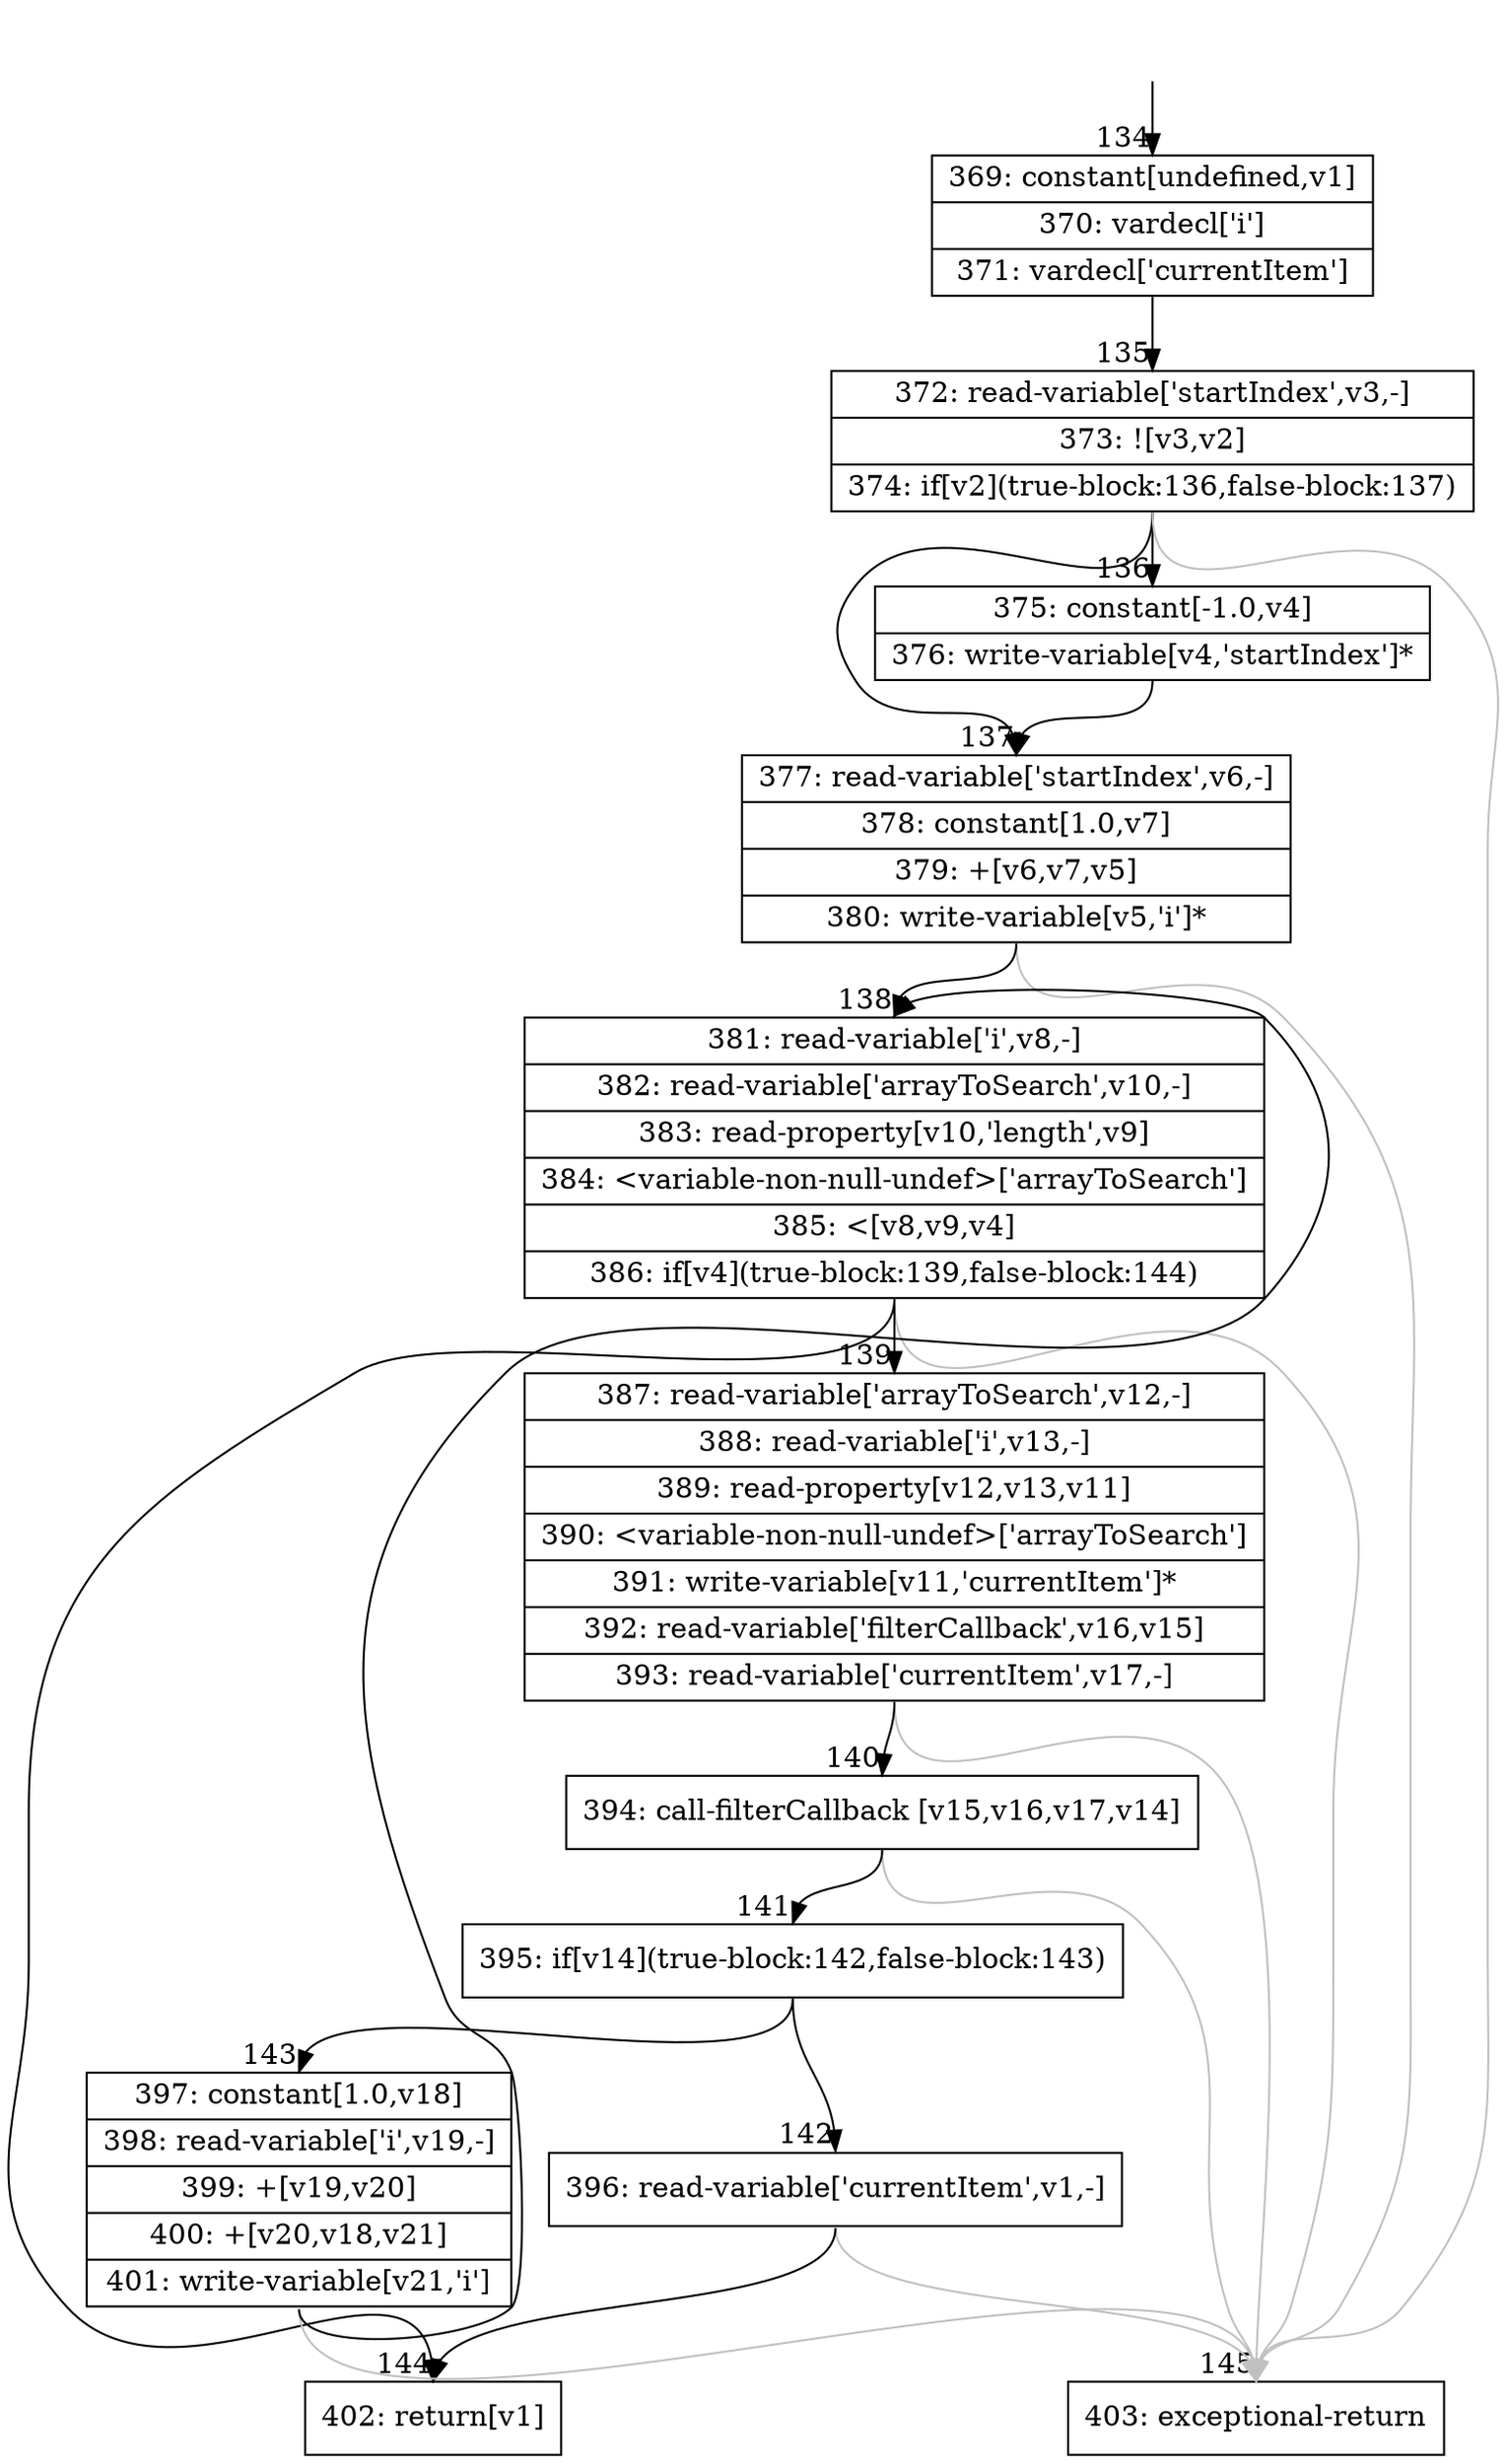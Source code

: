 digraph {
rankdir="TD"
BB_entry16[shape=none,label=""];
BB_entry16 -> BB134 [tailport=s, headport=n, headlabel="    134"]
BB134 [shape=record label="{369: constant[undefined,v1]|370: vardecl['i']|371: vardecl['currentItem']}" ] 
BB134 -> BB135 [tailport=s, headport=n, headlabel="      135"]
BB135 [shape=record label="{372: read-variable['startIndex',v3,-]|373: ![v3,v2]|374: if[v2](true-block:136,false-block:137)}" ] 
BB135 -> BB136 [tailport=s, headport=n, headlabel="      136"]
BB135 -> BB137 [tailport=s, headport=n, headlabel="      137"]
BB135 -> BB145 [tailport=s, headport=n, color=gray, headlabel="      145"]
BB136 [shape=record label="{375: constant[-1.0,v4]|376: write-variable[v4,'startIndex']*}" ] 
BB136 -> BB137 [tailport=s, headport=n]
BB137 [shape=record label="{377: read-variable['startIndex',v6,-]|378: constant[1.0,v7]|379: +[v6,v7,v5]|380: write-variable[v5,'i']*}" ] 
BB137 -> BB138 [tailport=s, headport=n, headlabel="      138"]
BB137 -> BB145 [tailport=s, headport=n, color=gray]
BB138 [shape=record label="{381: read-variable['i',v8,-]|382: read-variable['arrayToSearch',v10,-]|383: read-property[v10,'length',v9]|384: \<variable-non-null-undef\>['arrayToSearch']|385: \<[v8,v9,v4]|386: if[v4](true-block:139,false-block:144)}" ] 
BB138 -> BB139 [tailport=s, headport=n, headlabel="      139"]
BB138 -> BB144 [tailport=s, headport=n, headlabel="      144"]
BB138 -> BB145 [tailport=s, headport=n, color=gray]
BB139 [shape=record label="{387: read-variable['arrayToSearch',v12,-]|388: read-variable['i',v13,-]|389: read-property[v12,v13,v11]|390: \<variable-non-null-undef\>['arrayToSearch']|391: write-variable[v11,'currentItem']*|392: read-variable['filterCallback',v16,v15]|393: read-variable['currentItem',v17,-]}" ] 
BB139 -> BB140 [tailport=s, headport=n, headlabel="      140"]
BB139 -> BB145 [tailport=s, headport=n, color=gray]
BB140 [shape=record label="{394: call-filterCallback [v15,v16,v17,v14]}" ] 
BB140 -> BB141 [tailport=s, headport=n, headlabel="      141"]
BB140 -> BB145 [tailport=s, headport=n, color=gray]
BB141 [shape=record label="{395: if[v14](true-block:142,false-block:143)}" ] 
BB141 -> BB142 [tailport=s, headport=n, headlabel="      142"]
BB141 -> BB143 [tailport=s, headport=n, headlabel="      143"]
BB142 [shape=record label="{396: read-variable['currentItem',v1,-]}" ] 
BB142 -> BB144 [tailport=s, headport=n]
BB142 -> BB145 [tailport=s, headport=n, color=gray]
BB143 [shape=record label="{397: constant[1.0,v18]|398: read-variable['i',v19,-]|399: +[v19,v20]|400: +[v20,v18,v21]|401: write-variable[v21,'i']}" ] 
BB143 -> BB138 [tailport=s, headport=n]
BB143 -> BB145 [tailport=s, headport=n, color=gray]
BB144 [shape=record label="{402: return[v1]}" ] 
BB145 [shape=record label="{403: exceptional-return}" ] 
//#$~ 258
}
